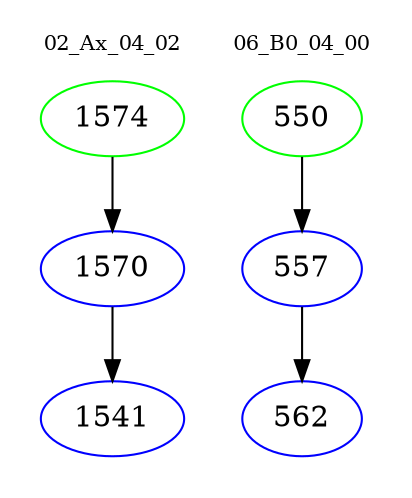 digraph{
subgraph cluster_0 {
color = white
label = "02_Ax_04_02";
fontsize=10;
T0_1574 [label="1574", color="green"]
T0_1574 -> T0_1570 [color="black"]
T0_1570 [label="1570", color="blue"]
T0_1570 -> T0_1541 [color="black"]
T0_1541 [label="1541", color="blue"]
}
subgraph cluster_1 {
color = white
label = "06_B0_04_00";
fontsize=10;
T1_550 [label="550", color="green"]
T1_550 -> T1_557 [color="black"]
T1_557 [label="557", color="blue"]
T1_557 -> T1_562 [color="black"]
T1_562 [label="562", color="blue"]
}
}
